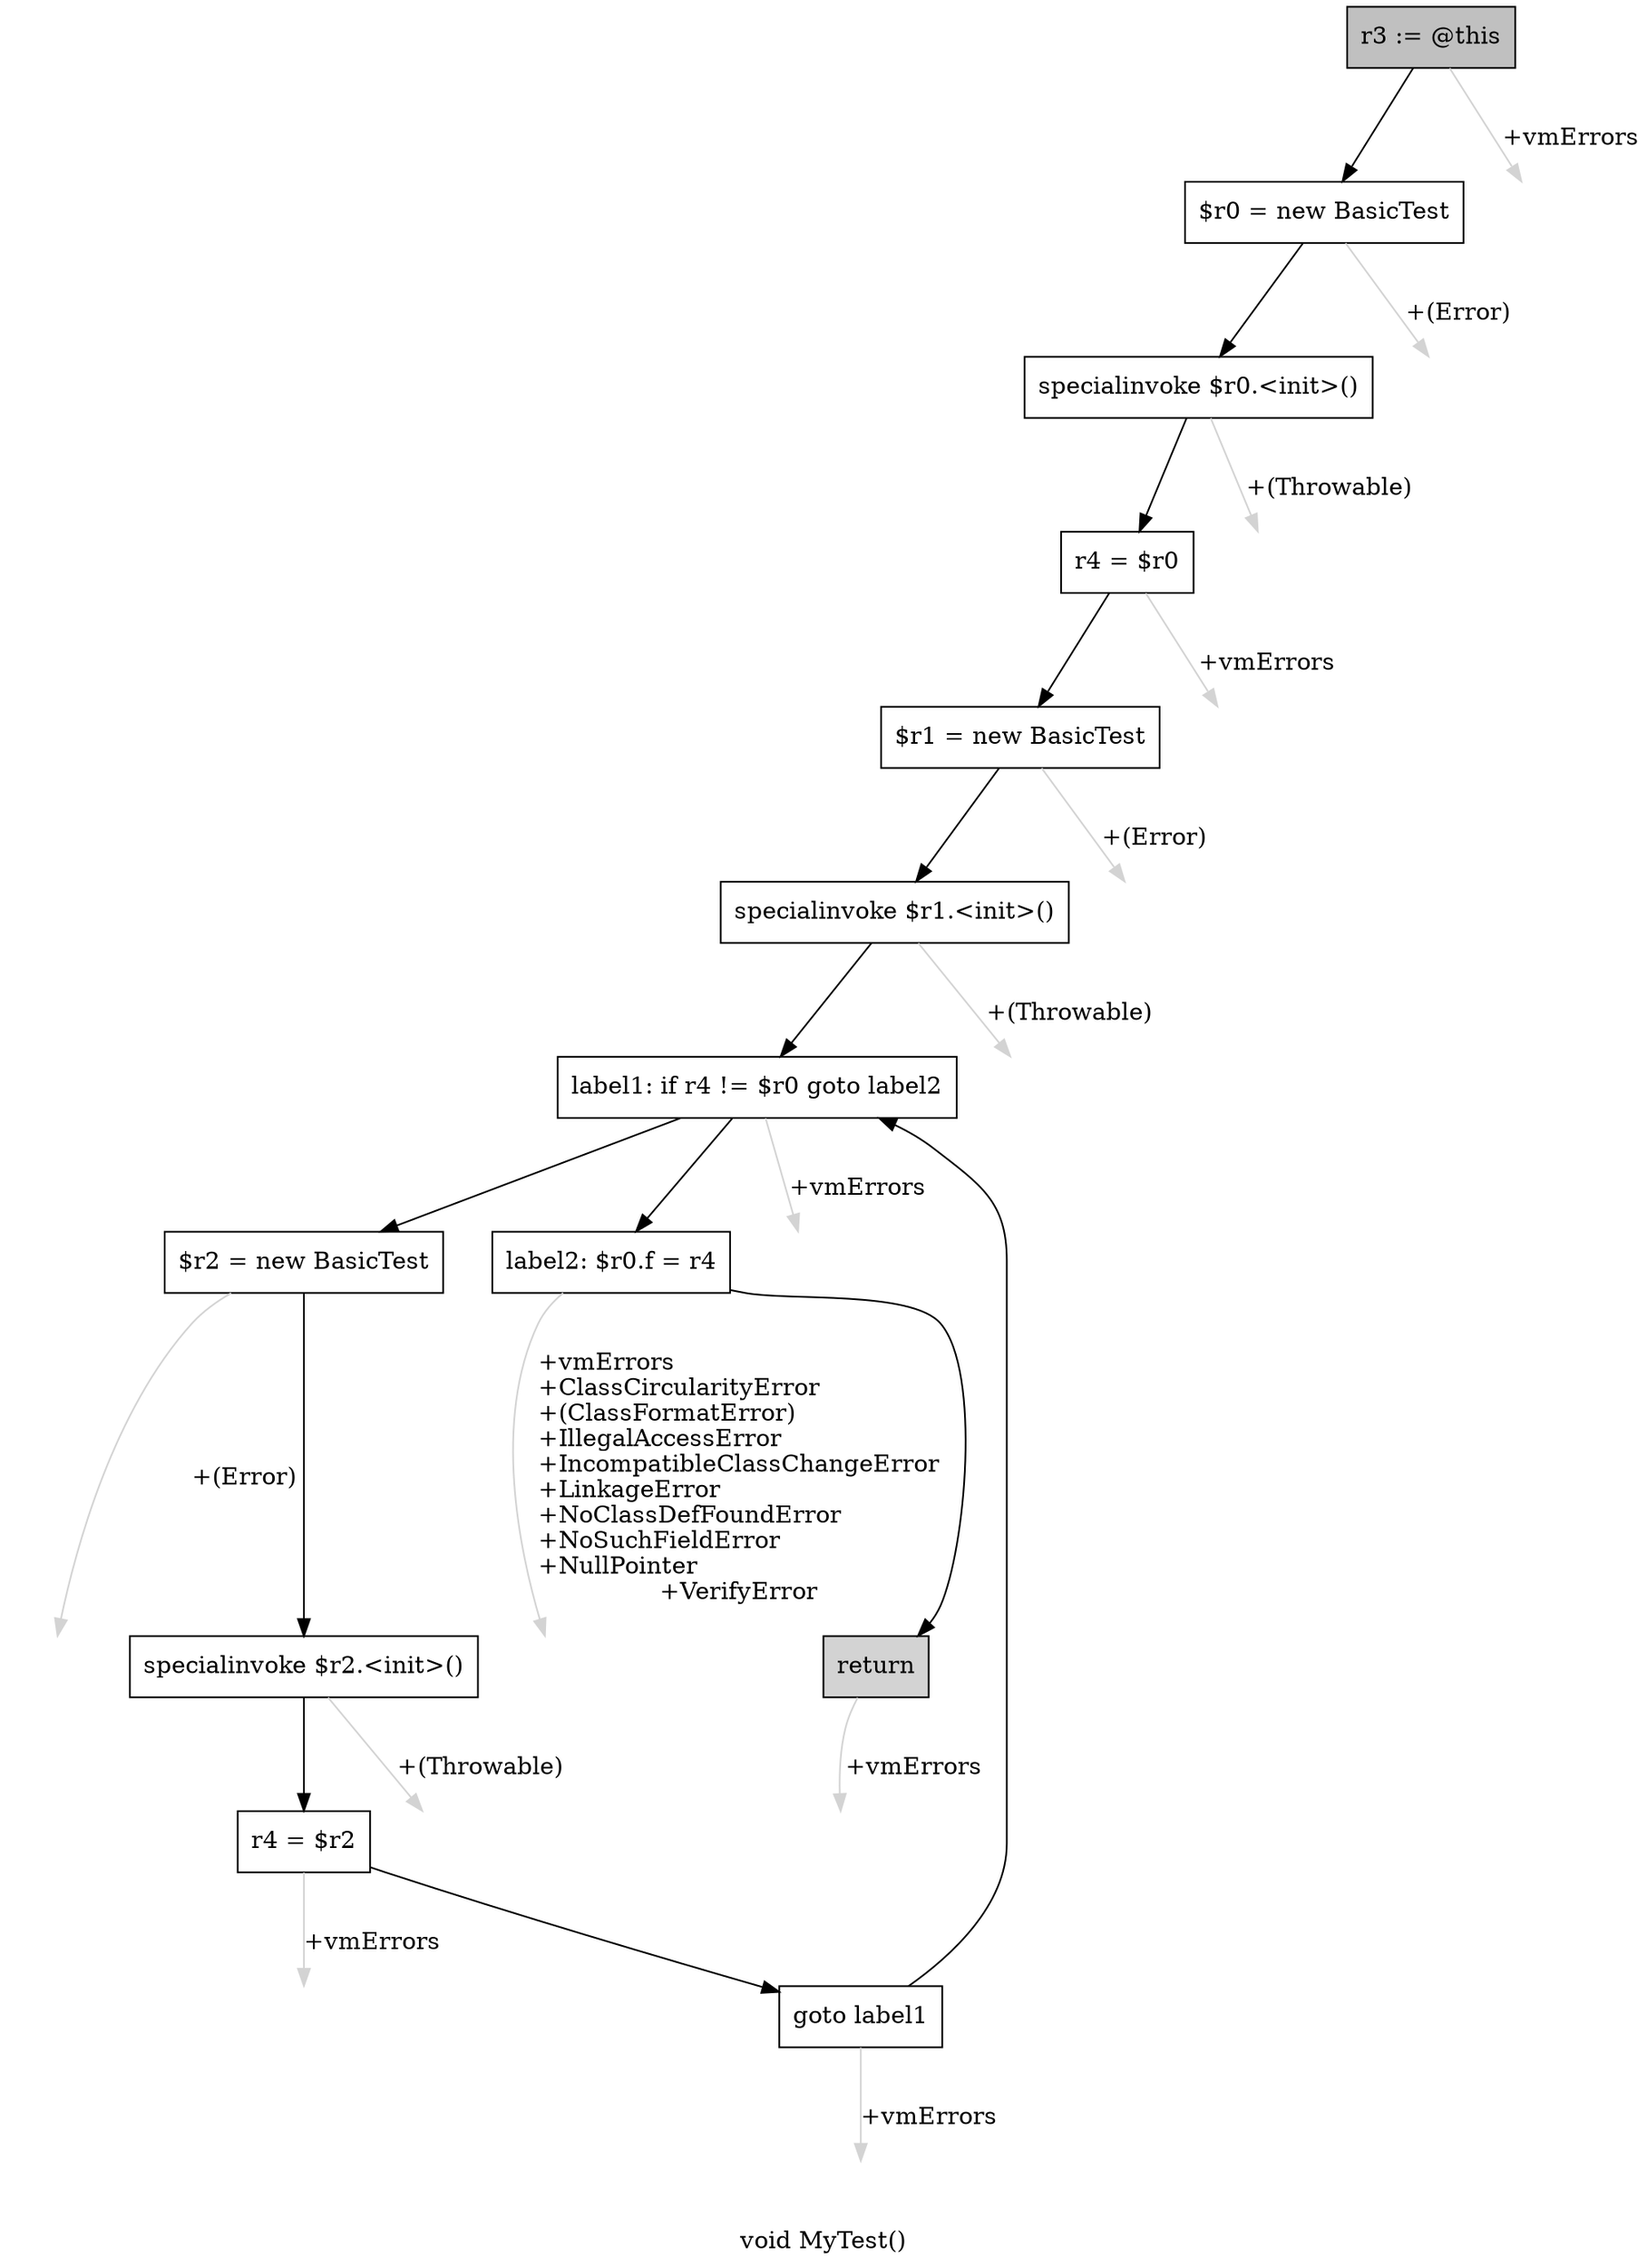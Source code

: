 digraph "void MyTest()" {
    label="void MyTest()";
    node [shape=box];
    "0" [style=filled,fillcolor=gray,label="r3 := @this",];
    "1" [label="$r0 = new BasicTest",];
    "0"->"1" [color=black,];
    "13" [style=invis,label="Esc",];
    "0"->"13" [color=lightgray,label="\l+vmErrors",];
    "2" [label="specialinvoke $r0.<init>()",];
    "1"->"2" [color=black,];
    "14" [style=invis,label="Esc",];
    "1"->"14" [color=lightgray,label="\l+(Error)",];
    "3" [label="r4 = $r0",];
    "2"->"3" [color=black,];
    "15" [style=invis,label="Esc",];
    "2"->"15" [color=lightgray,label="\l+(Throwable)",];
    "4" [label="$r1 = new BasicTest",];
    "3"->"4" [color=black,];
    "16" [style=invis,label="Esc",];
    "3"->"16" [color=lightgray,label="\l+vmErrors",];
    "5" [label="specialinvoke $r1.<init>()",];
    "4"->"5" [color=black,];
    "17" [style=invis,label="Esc",];
    "4"->"17" [color=lightgray,label="\l+(Error)",];
    "6" [label="label1: if r4 != $r0 goto label2",];
    "5"->"6" [color=black,];
    "18" [style=invis,label="Esc",];
    "5"->"18" [color=lightgray,label="\l+(Throwable)",];
    "7" [label="$r2 = new BasicTest",];
    "6"->"7" [color=black,];
    "11" [label="label2: $r0.f = r4",];
    "6"->"11" [color=black,];
    "19" [style=invis,label="Esc",];
    "6"->"19" [color=lightgray,label="\l+vmErrors",];
    "8" [label="specialinvoke $r2.<init>()",];
    "7"->"8" [color=black,];
    "20" [style=invis,label="Esc",];
    "7"->"20" [color=lightgray,label="\l+(Error)",];
    "9" [label="r4 = $r2",];
    "8"->"9" [color=black,];
    "21" [style=invis,label="Esc",];
    "8"->"21" [color=lightgray,label="\l+(Throwable)",];
    "10" [label="goto label1",];
    "9"->"10" [color=black,];
    "22" [style=invis,label="Esc",];
    "9"->"22" [color=lightgray,label="\l+vmErrors",];
    "10"->"6" [color=black,];
    "23" [style=invis,label="Esc",];
    "10"->"23" [color=lightgray,label="\l+vmErrors",];
    "12" [style=filled,fillcolor=lightgray,label="return",];
    "11"->"12" [color=black,];
    "24" [style=invis,label="Esc",];
    "11"->"24" [color=lightgray,label="\l+vmErrors\l+ClassCircularityError\l+(ClassFormatError)\l+IllegalAccessError\l+IncompatibleClassChangeError\l+LinkageError\l+NoClassDefFoundError\l+NoSuchFieldError\l+NullPointer\l+VerifyError",];
    "25" [style=invis,label="Esc",];
    "12"->"25" [color=lightgray,label="\l+vmErrors",];
}
